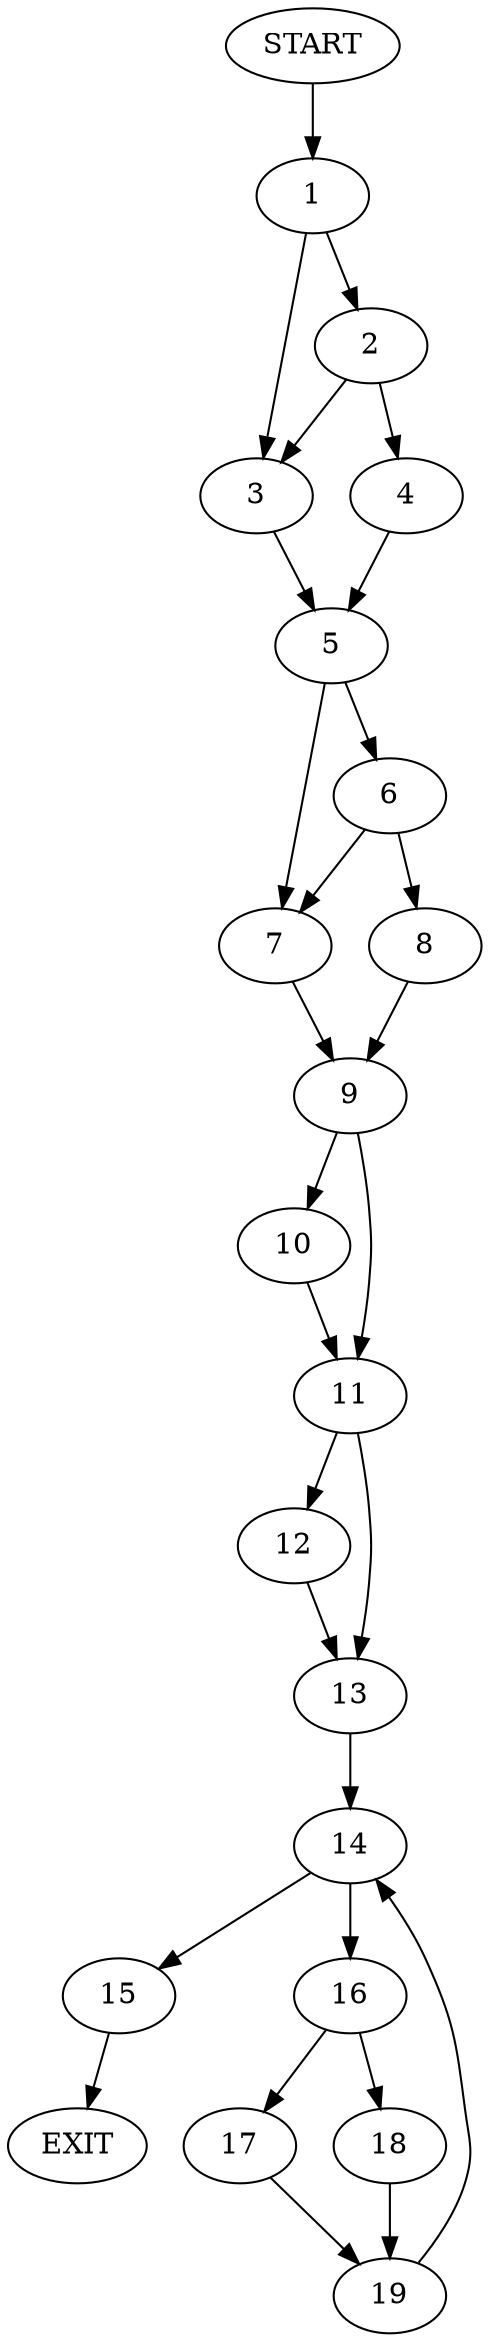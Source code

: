 digraph {
0 [label="START"];
1;
2;
3;
4;
5;
6;
7;
8;
9;
10;
11;
12;
13;
14;
15;
16;
17;
18;
19;
20 [label="EXIT"];
0 -> 1;
1 -> 2;
1 -> 3;
2 -> 4;
2 -> 3;
3 -> 5;
4 -> 5;
5 -> 6;
5 -> 7;
6 -> 8;
6 -> 7;
7 -> 9;
8 -> 9;
9 -> 10;
9 -> 11;
10 -> 11;
11 -> 12;
11 -> 13;
12 -> 13;
13 -> 14;
14 -> 15;
14 -> 16;
15 -> 20;
16 -> 17;
16 -> 18;
18 -> 19;
17 -> 19;
19 -> 14;
}
